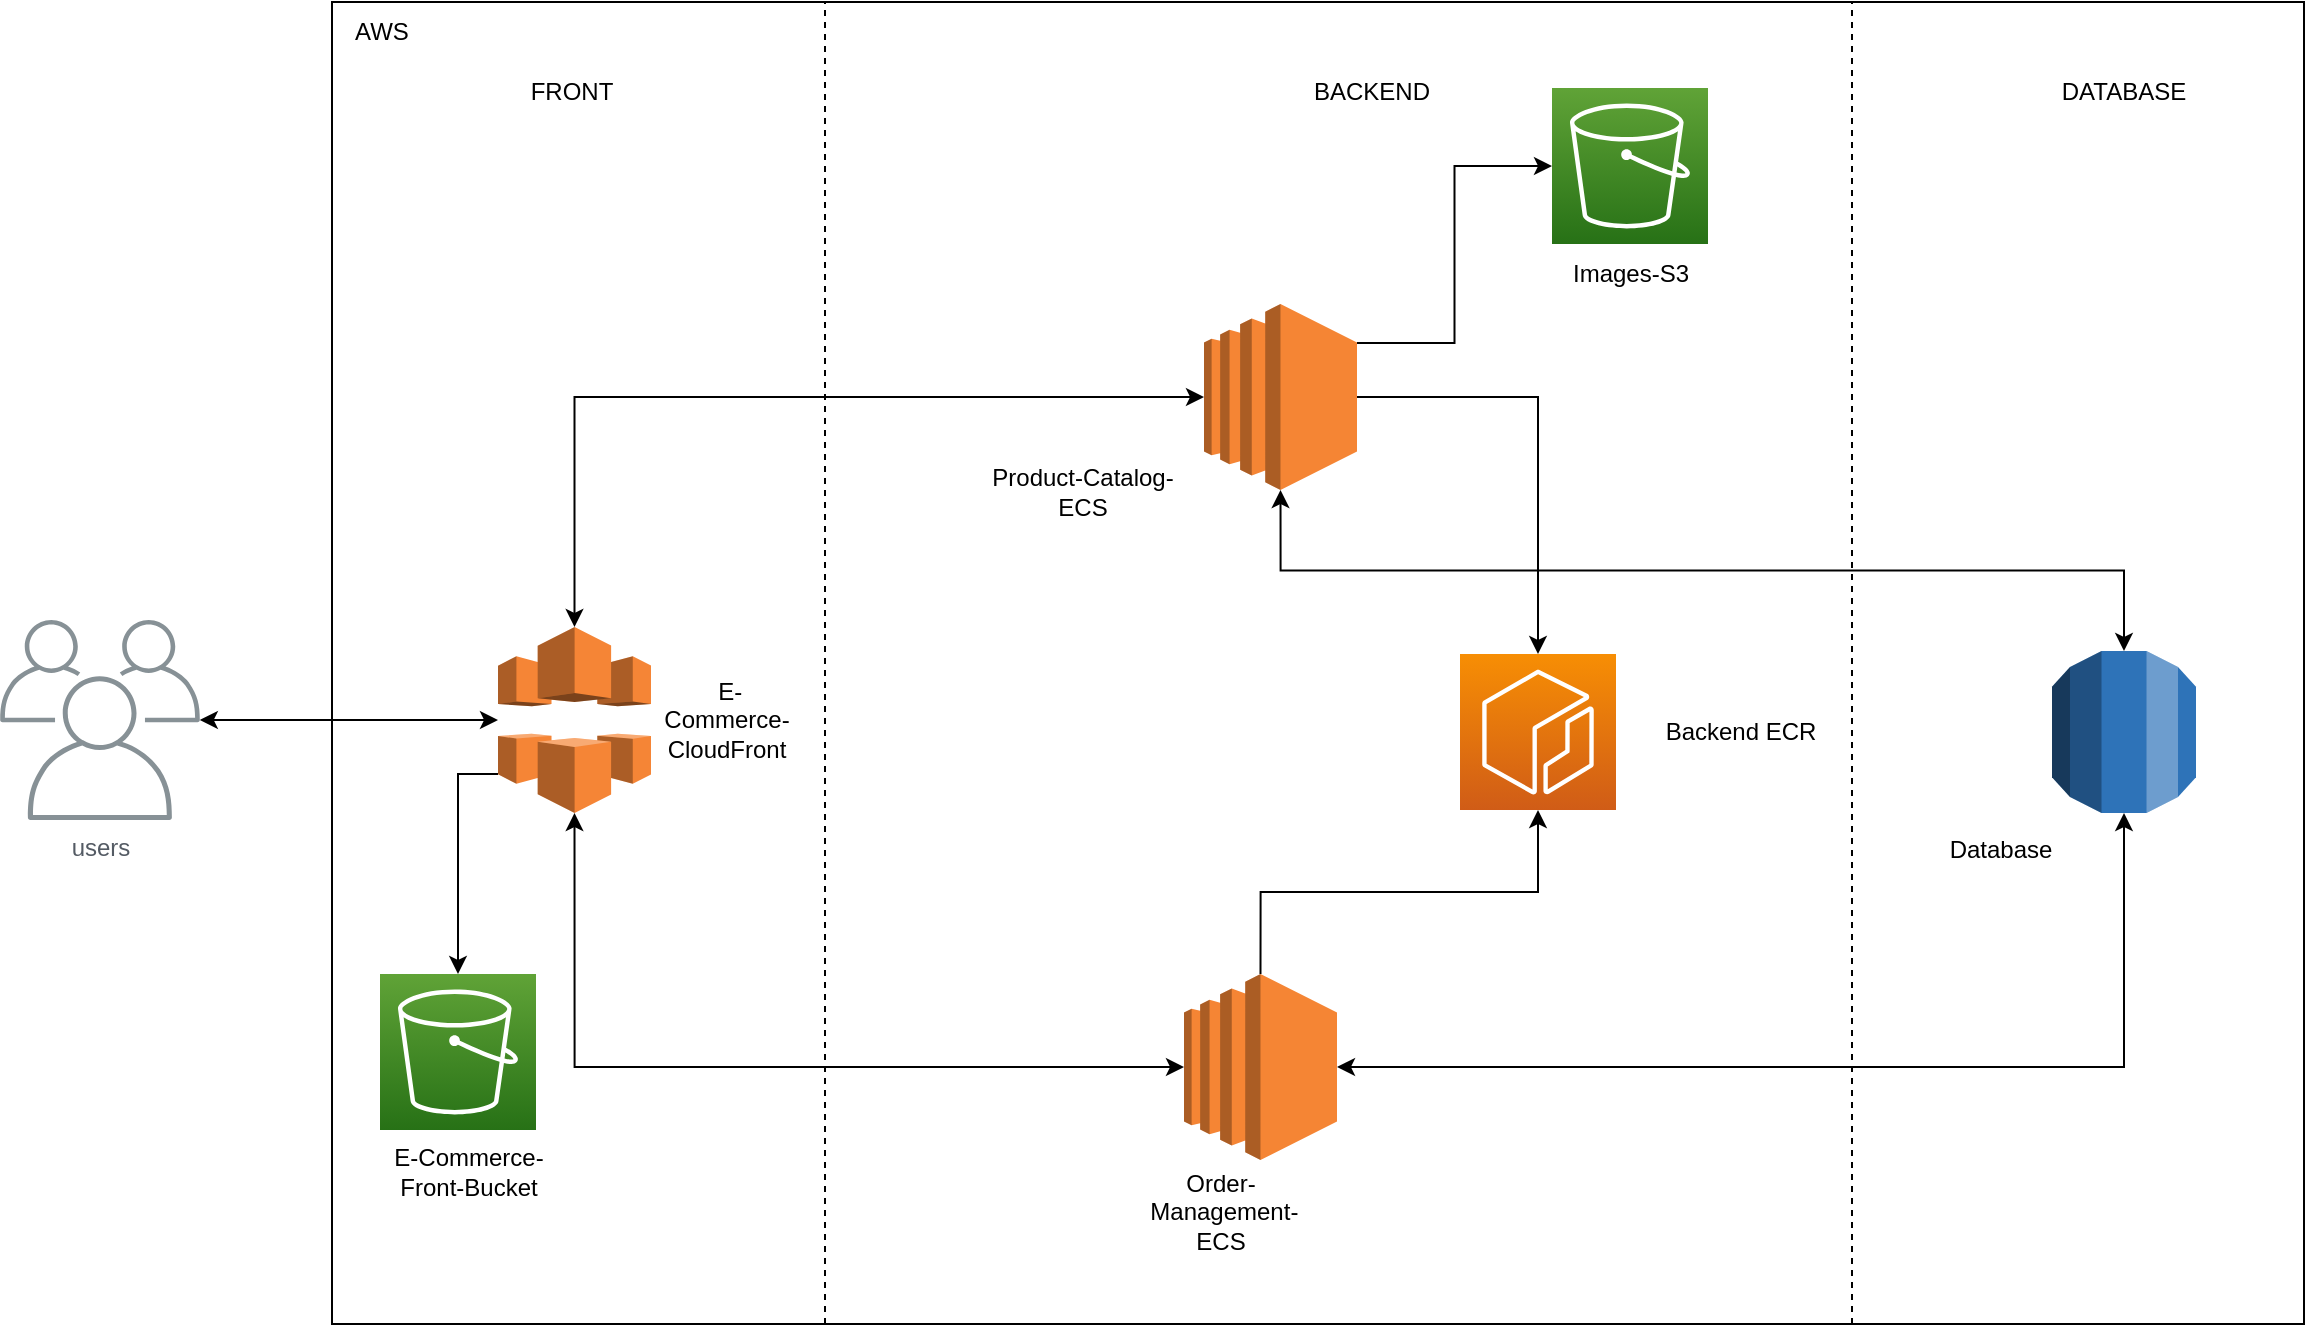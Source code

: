 <mxfile version="21.3.7" type="device">
  <diagram name="Página-1" id="kXYiwjfT9Lg7AL5rPwY6">
    <mxGraphModel dx="1034" dy="606" grid="1" gridSize="10" guides="1" tooltips="1" connect="1" arrows="1" fold="1" page="1" pageScale="1" pageWidth="1654" pageHeight="1169" math="0" shadow="0">
      <root>
        <mxCell id="0" />
        <mxCell id="1" parent="0" />
        <mxCell id="kgDFgYQLJoBbhNnEyOjM-1" value="" style="rounded=0;whiteSpace=wrap;html=1;" vertex="1" parent="1">
          <mxGeometry x="206" y="30" width="986" height="661" as="geometry" />
        </mxCell>
        <mxCell id="kgDFgYQLJoBbhNnEyOjM-2" value="AWS" style="text;html=1;strokeColor=none;fillColor=none;align=center;verticalAlign=middle;whiteSpace=wrap;rounded=0;" vertex="1" parent="1">
          <mxGeometry x="206" y="30" width="50" height="30" as="geometry" />
        </mxCell>
        <mxCell id="kgDFgYQLJoBbhNnEyOjM-14" style="edgeStyle=orthogonalEdgeStyle;rounded=0;orthogonalLoop=1;jettySize=auto;html=1;exitX=0;exitY=0.79;exitDx=0;exitDy=0;exitPerimeter=0;" edge="1" parent="1" source="kgDFgYQLJoBbhNnEyOjM-3" target="kgDFgYQLJoBbhNnEyOjM-13">
          <mxGeometry relative="1" as="geometry" />
        </mxCell>
        <mxCell id="kgDFgYQLJoBbhNnEyOjM-3" value="" style="outlineConnect=0;dashed=0;verticalLabelPosition=bottom;verticalAlign=top;align=center;html=1;shape=mxgraph.aws3.cloudfront;fillColor=#F58536;gradientColor=none;" vertex="1" parent="1">
          <mxGeometry x="289" y="342.5" width="76.5" height="93" as="geometry" />
        </mxCell>
        <mxCell id="kgDFgYQLJoBbhNnEyOjM-18" style="edgeStyle=orthogonalEdgeStyle;rounded=0;orthogonalLoop=1;jettySize=auto;html=1;entryX=0.5;entryY=1;entryDx=0;entryDy=0;entryPerimeter=0;startArrow=classic;startFill=1;" edge="1" parent="1" source="kgDFgYQLJoBbhNnEyOjM-5" target="kgDFgYQLJoBbhNnEyOjM-3">
          <mxGeometry relative="1" as="geometry" />
        </mxCell>
        <mxCell id="kgDFgYQLJoBbhNnEyOjM-26" style="edgeStyle=orthogonalEdgeStyle;rounded=0;orthogonalLoop=1;jettySize=auto;html=1;startArrow=classic;startFill=1;" edge="1" parent="1" source="kgDFgYQLJoBbhNnEyOjM-5" target="kgDFgYQLJoBbhNnEyOjM-9">
          <mxGeometry relative="1" as="geometry" />
        </mxCell>
        <mxCell id="kgDFgYQLJoBbhNnEyOjM-36" style="edgeStyle=orthogonalEdgeStyle;rounded=0;orthogonalLoop=1;jettySize=auto;html=1;entryX=0.5;entryY=1;entryDx=0;entryDy=0;entryPerimeter=0;exitX=0.5;exitY=0;exitDx=0;exitDy=0;exitPerimeter=0;" edge="1" parent="1" source="kgDFgYQLJoBbhNnEyOjM-5" target="kgDFgYQLJoBbhNnEyOjM-32">
          <mxGeometry relative="1" as="geometry">
            <mxPoint x="788" y="469" as="targetPoint" />
          </mxGeometry>
        </mxCell>
        <mxCell id="kgDFgYQLJoBbhNnEyOjM-5" value="" style="outlineConnect=0;dashed=0;verticalLabelPosition=bottom;verticalAlign=top;align=center;html=1;shape=mxgraph.aws3.ec2;fillColor=#F58534;gradientColor=none;" vertex="1" parent="1">
          <mxGeometry x="632" y="516" width="76.5" height="93" as="geometry" />
        </mxCell>
        <mxCell id="kgDFgYQLJoBbhNnEyOjM-16" style="edgeStyle=orthogonalEdgeStyle;rounded=0;orthogonalLoop=1;jettySize=auto;html=1;startArrow=classic;startFill=1;" edge="1" parent="1" source="kgDFgYQLJoBbhNnEyOjM-6" target="kgDFgYQLJoBbhNnEyOjM-3">
          <mxGeometry relative="1" as="geometry" />
        </mxCell>
        <mxCell id="kgDFgYQLJoBbhNnEyOjM-23" style="edgeStyle=orthogonalEdgeStyle;rounded=0;orthogonalLoop=1;jettySize=auto;html=1;exitX=1;exitY=0.21;exitDx=0;exitDy=0;exitPerimeter=0;entryX=0;entryY=0.5;entryDx=0;entryDy=0;entryPerimeter=0;" edge="1" parent="1" source="kgDFgYQLJoBbhNnEyOjM-6" target="kgDFgYQLJoBbhNnEyOjM-19">
          <mxGeometry relative="1" as="geometry" />
        </mxCell>
        <mxCell id="kgDFgYQLJoBbhNnEyOjM-24" style="edgeStyle=orthogonalEdgeStyle;rounded=0;orthogonalLoop=1;jettySize=auto;html=1;exitX=0.5;exitY=1;exitDx=0;exitDy=0;exitPerimeter=0;startArrow=classic;startFill=1;" edge="1" parent="1" source="kgDFgYQLJoBbhNnEyOjM-6" target="kgDFgYQLJoBbhNnEyOjM-9">
          <mxGeometry relative="1" as="geometry" />
        </mxCell>
        <mxCell id="kgDFgYQLJoBbhNnEyOjM-33" style="edgeStyle=orthogonalEdgeStyle;rounded=0;orthogonalLoop=1;jettySize=auto;html=1;" edge="1" parent="1" source="kgDFgYQLJoBbhNnEyOjM-6" target="kgDFgYQLJoBbhNnEyOjM-32">
          <mxGeometry relative="1" as="geometry" />
        </mxCell>
        <mxCell id="kgDFgYQLJoBbhNnEyOjM-6" value="" style="outlineConnect=0;dashed=0;verticalLabelPosition=bottom;verticalAlign=top;align=center;html=1;shape=mxgraph.aws3.ec2;fillColor=#F58534;gradientColor=none;" vertex="1" parent="1">
          <mxGeometry x="642" y="181" width="76.5" height="93" as="geometry" />
        </mxCell>
        <mxCell id="kgDFgYQLJoBbhNnEyOjM-9" value="" style="outlineConnect=0;dashed=0;verticalLabelPosition=bottom;verticalAlign=top;align=center;html=1;shape=mxgraph.aws3.rds;fillColor=#2E73B8;gradientColor=none;" vertex="1" parent="1">
          <mxGeometry x="1066" y="354.5" width="72" height="81" as="geometry" />
        </mxCell>
        <mxCell id="kgDFgYQLJoBbhNnEyOjM-12" value="" style="endArrow=none;dashed=1;html=1;rounded=0;entryX=0.25;entryY=0;entryDx=0;entryDy=0;exitX=0.25;exitY=1;exitDx=0;exitDy=0;" edge="1" parent="1" source="kgDFgYQLJoBbhNnEyOjM-1" target="kgDFgYQLJoBbhNnEyOjM-1">
          <mxGeometry width="50" height="50" relative="1" as="geometry">
            <mxPoint x="672" y="451" as="sourcePoint" />
            <mxPoint x="722" y="401" as="targetPoint" />
          </mxGeometry>
        </mxCell>
        <mxCell id="kgDFgYQLJoBbhNnEyOjM-13" value="" style="sketch=0;points=[[0,0,0],[0.25,0,0],[0.5,0,0],[0.75,0,0],[1,0,0],[0,1,0],[0.25,1,0],[0.5,1,0],[0.75,1,0],[1,1,0],[0,0.25,0],[0,0.5,0],[0,0.75,0],[1,0.25,0],[1,0.5,0],[1,0.75,0]];outlineConnect=0;fontColor=#232F3E;gradientColor=#60A337;gradientDirection=north;fillColor=#277116;strokeColor=#ffffff;dashed=0;verticalLabelPosition=bottom;verticalAlign=top;align=center;html=1;fontSize=12;fontStyle=0;aspect=fixed;shape=mxgraph.aws4.resourceIcon;resIcon=mxgraph.aws4.s3;" vertex="1" parent="1">
          <mxGeometry x="230" y="516" width="78" height="78" as="geometry" />
        </mxCell>
        <mxCell id="kgDFgYQLJoBbhNnEyOjM-19" value="" style="sketch=0;points=[[0,0,0],[0.25,0,0],[0.5,0,0],[0.75,0,0],[1,0,0],[0,1,0],[0.25,1,0],[0.5,1,0],[0.75,1,0],[1,1,0],[0,0.25,0],[0,0.5,0],[0,0.75,0],[1,0.25,0],[1,0.5,0],[1,0.75,0]];outlineConnect=0;fontColor=#232F3E;gradientColor=#60A337;gradientDirection=north;fillColor=#277116;strokeColor=#ffffff;dashed=0;verticalLabelPosition=bottom;verticalAlign=top;align=center;html=1;fontSize=12;fontStyle=0;aspect=fixed;shape=mxgraph.aws4.resourceIcon;resIcon=mxgraph.aws4.s3;" vertex="1" parent="1">
          <mxGeometry x="816" y="73" width="78" height="78" as="geometry" />
        </mxCell>
        <mxCell id="kgDFgYQLJoBbhNnEyOjM-25" value="" style="endArrow=none;dashed=1;html=1;rounded=0;entryX=0.25;entryY=0;entryDx=0;entryDy=0;exitX=0.25;exitY=1;exitDx=0;exitDy=0;" edge="1" parent="1">
          <mxGeometry width="50" height="50" relative="1" as="geometry">
            <mxPoint x="966" y="691" as="sourcePoint" />
            <mxPoint x="966" y="30" as="targetPoint" />
          </mxGeometry>
        </mxCell>
        <mxCell id="kgDFgYQLJoBbhNnEyOjM-27" value="FRONT" style="text;html=1;strokeColor=none;fillColor=none;align=center;verticalAlign=middle;whiteSpace=wrap;rounded=0;" vertex="1" parent="1">
          <mxGeometry x="296.25" y="60" width="60" height="30" as="geometry" />
        </mxCell>
        <mxCell id="kgDFgYQLJoBbhNnEyOjM-28" value="BACKEND" style="text;html=1;strokeColor=none;fillColor=none;align=center;verticalAlign=middle;whiteSpace=wrap;rounded=0;" vertex="1" parent="1">
          <mxGeometry x="696" y="60" width="60" height="30" as="geometry" />
        </mxCell>
        <mxCell id="kgDFgYQLJoBbhNnEyOjM-29" value="DATABASE" style="text;html=1;strokeColor=none;fillColor=none;align=center;verticalAlign=middle;whiteSpace=wrap;rounded=0;" vertex="1" parent="1">
          <mxGeometry x="1072" y="60" width="60" height="30" as="geometry" />
        </mxCell>
        <mxCell id="kgDFgYQLJoBbhNnEyOjM-31" style="edgeStyle=orthogonalEdgeStyle;rounded=0;orthogonalLoop=1;jettySize=auto;html=1;entryX=0;entryY=0.5;entryDx=0;entryDy=0;entryPerimeter=0;startArrow=classic;startFill=1;" edge="1" parent="1" source="kgDFgYQLJoBbhNnEyOjM-30" target="kgDFgYQLJoBbhNnEyOjM-3">
          <mxGeometry relative="1" as="geometry" />
        </mxCell>
        <mxCell id="kgDFgYQLJoBbhNnEyOjM-30" value="users" style="sketch=0;outlineConnect=0;gradientColor=none;fontColor=#545B64;strokeColor=none;fillColor=#879196;dashed=0;verticalLabelPosition=bottom;verticalAlign=top;align=center;html=1;fontSize=12;fontStyle=0;aspect=fixed;shape=mxgraph.aws4.illustration_users;pointerEvents=1" vertex="1" parent="1">
          <mxGeometry x="40" y="339" width="100" height="100" as="geometry" />
        </mxCell>
        <mxCell id="kgDFgYQLJoBbhNnEyOjM-32" value="" style="sketch=0;points=[[0,0,0],[0.25,0,0],[0.5,0,0],[0.75,0,0],[1,0,0],[0,1,0],[0.25,1,0],[0.5,1,0],[0.75,1,0],[1,1,0],[0,0.25,0],[0,0.5,0],[0,0.75,0],[1,0.25,0],[1,0.5,0],[1,0.75,0]];outlineConnect=0;fontColor=#232F3E;gradientColor=#F78E04;gradientDirection=north;fillColor=#D05C17;strokeColor=#ffffff;dashed=0;verticalLabelPosition=bottom;verticalAlign=top;align=center;html=1;fontSize=12;fontStyle=0;aspect=fixed;shape=mxgraph.aws4.resourceIcon;resIcon=mxgraph.aws4.ecr;" vertex="1" parent="1">
          <mxGeometry x="770" y="356" width="78" height="78" as="geometry" />
        </mxCell>
        <mxCell id="kgDFgYQLJoBbhNnEyOjM-37" value="E-Commerce-Front-Bucket" style="text;html=1;strokeColor=none;fillColor=none;align=center;verticalAlign=middle;whiteSpace=wrap;rounded=0;" vertex="1" parent="1">
          <mxGeometry x="224" y="600" width="101" height="30" as="geometry" />
        </mxCell>
        <mxCell id="kgDFgYQLJoBbhNnEyOjM-38" value="&amp;nbsp;E-Commerce-CloudFront" style="text;html=1;strokeColor=none;fillColor=none;align=center;verticalAlign=middle;whiteSpace=wrap;rounded=0;" vertex="1" parent="1">
          <mxGeometry x="365.5" y="374" width="74.5" height="30" as="geometry" />
        </mxCell>
        <mxCell id="kgDFgYQLJoBbhNnEyOjM-39" value="Product-Catalog-ECS" style="text;html=1;strokeColor=none;fillColor=none;align=center;verticalAlign=middle;whiteSpace=wrap;rounded=0;" vertex="1" parent="1">
          <mxGeometry x="531" y="260" width="101" height="30" as="geometry" />
        </mxCell>
        <mxCell id="kgDFgYQLJoBbhNnEyOjM-40" value="Order-&lt;br&gt;&amp;nbsp;Management-ECS" style="text;html=1;strokeColor=none;fillColor=none;align=center;verticalAlign=middle;whiteSpace=wrap;rounded=0;" vertex="1" parent="1">
          <mxGeometry x="600" y="620" width="101" height="30" as="geometry" />
        </mxCell>
        <mxCell id="kgDFgYQLJoBbhNnEyOjM-41" value="Images-S3" style="text;html=1;strokeColor=none;fillColor=none;align=center;verticalAlign=middle;whiteSpace=wrap;rounded=0;" vertex="1" parent="1">
          <mxGeometry x="804.5" y="151" width="101" height="30" as="geometry" />
        </mxCell>
        <mxCell id="kgDFgYQLJoBbhNnEyOjM-42" value="Backend ECR" style="text;html=1;strokeColor=none;fillColor=none;align=center;verticalAlign=middle;whiteSpace=wrap;rounded=0;" vertex="1" parent="1">
          <mxGeometry x="860" y="380" width="101" height="30" as="geometry" />
        </mxCell>
        <mxCell id="kgDFgYQLJoBbhNnEyOjM-43" value="Database" style="text;html=1;strokeColor=none;fillColor=none;align=center;verticalAlign=middle;whiteSpace=wrap;rounded=0;" vertex="1" parent="1">
          <mxGeometry x="990" y="439" width="101" height="30" as="geometry" />
        </mxCell>
      </root>
    </mxGraphModel>
  </diagram>
</mxfile>
